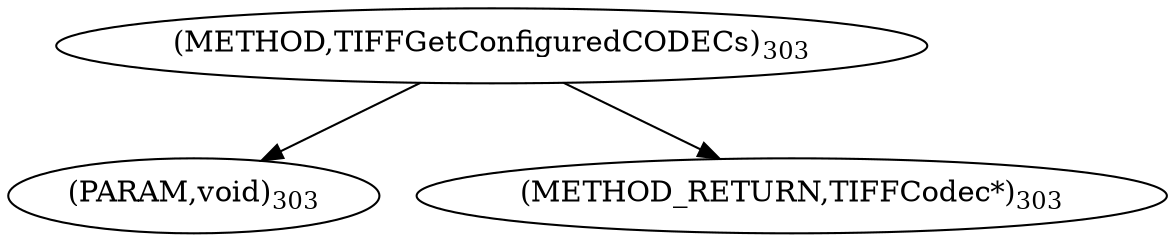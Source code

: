 digraph "TIFFGetConfiguredCODECs" {  
"8366" [label = <(METHOD,TIFFGetConfiguredCODECs)<SUB>303</SUB>> ]
"8367" [label = <(PARAM,void)<SUB>303</SUB>> ]
"8368" [label = <(METHOD_RETURN,TIFFCodec*)<SUB>303</SUB>> ]
  "8366" -> "8367" 
  "8366" -> "8368" 
}
